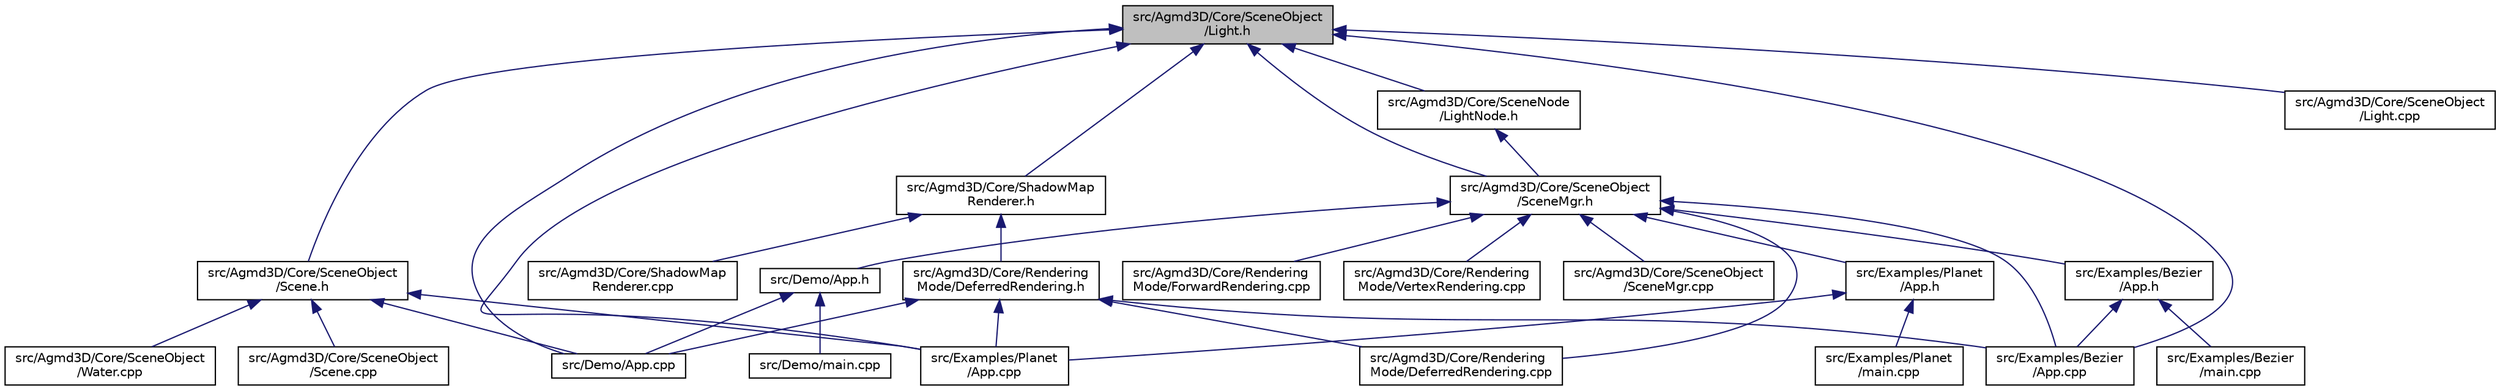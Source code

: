 digraph "src/Agmd3D/Core/SceneObject/Light.h"
{
  edge [fontname="Helvetica",fontsize="10",labelfontname="Helvetica",labelfontsize="10"];
  node [fontname="Helvetica",fontsize="10",shape=record];
  Node1 [label="src/Agmd3D/Core/SceneObject\l/Light.h",height=0.2,width=0.4,color="black", fillcolor="grey75", style="filled" fontcolor="black"];
  Node1 -> Node2 [dir="back",color="midnightblue",fontsize="10",style="solid",fontname="Helvetica"];
  Node2 [label="src/Agmd3D/Core/SceneNode\l/LightNode.h",height=0.2,width=0.4,color="black", fillcolor="white", style="filled",URL="$_light_node_8h.html"];
  Node2 -> Node3 [dir="back",color="midnightblue",fontsize="10",style="solid",fontname="Helvetica"];
  Node3 [label="src/Agmd3D/Core/SceneObject\l/SceneMgr.h",height=0.2,width=0.4,color="black", fillcolor="white", style="filled",URL="$_scene_mgr_8h.html"];
  Node3 -> Node4 [dir="back",color="midnightblue",fontsize="10",style="solid",fontname="Helvetica"];
  Node4 [label="src/Agmd3D/Core/Rendering\lMode/DeferredRendering.cpp",height=0.2,width=0.4,color="black", fillcolor="white", style="filled",URL="$_deferred_rendering_8cpp.html"];
  Node3 -> Node5 [dir="back",color="midnightblue",fontsize="10",style="solid",fontname="Helvetica"];
  Node5 [label="src/Agmd3D/Core/Rendering\lMode/ForwardRendering.cpp",height=0.2,width=0.4,color="black", fillcolor="white", style="filled",URL="$_forward_rendering_8cpp.html"];
  Node3 -> Node6 [dir="back",color="midnightblue",fontsize="10",style="solid",fontname="Helvetica"];
  Node6 [label="src/Agmd3D/Core/Rendering\lMode/VertexRendering.cpp",height=0.2,width=0.4,color="black", fillcolor="white", style="filled",URL="$_vertex_rendering_8cpp.html"];
  Node3 -> Node7 [dir="back",color="midnightblue",fontsize="10",style="solid",fontname="Helvetica"];
  Node7 [label="src/Agmd3D/Core/SceneObject\l/SceneMgr.cpp",height=0.2,width=0.4,color="black", fillcolor="white", style="filled",URL="$_scene_mgr_8cpp.html"];
  Node3 -> Node8 [dir="back",color="midnightblue",fontsize="10",style="solid",fontname="Helvetica"];
  Node8 [label="src/Demo/App.h",height=0.2,width=0.4,color="black", fillcolor="white", style="filled",URL="$_demo_2_app_8h.html"];
  Node8 -> Node9 [dir="back",color="midnightblue",fontsize="10",style="solid",fontname="Helvetica"];
  Node9 [label="src/Demo/App.cpp",height=0.2,width=0.4,color="black", fillcolor="white", style="filled",URL="$_demo_2_app_8cpp.html"];
  Node8 -> Node10 [dir="back",color="midnightblue",fontsize="10",style="solid",fontname="Helvetica"];
  Node10 [label="src/Demo/main.cpp",height=0.2,width=0.4,color="black", fillcolor="white", style="filled",URL="$_demo_2main_8cpp.html"];
  Node3 -> Node11 [dir="back",color="midnightblue",fontsize="10",style="solid",fontname="Helvetica"];
  Node11 [label="src/Examples/Bezier\l/App.h",height=0.2,width=0.4,color="black", fillcolor="white", style="filled",URL="$_examples_2_bezier_2_app_8h.html"];
  Node11 -> Node12 [dir="back",color="midnightblue",fontsize="10",style="solid",fontname="Helvetica"];
  Node12 [label="src/Examples/Bezier\l/App.cpp",height=0.2,width=0.4,color="black", fillcolor="white", style="filled",URL="$_examples_2_bezier_2_app_8cpp.html"];
  Node11 -> Node13 [dir="back",color="midnightblue",fontsize="10",style="solid",fontname="Helvetica"];
  Node13 [label="src/Examples/Bezier\l/main.cpp",height=0.2,width=0.4,color="black", fillcolor="white", style="filled",URL="$_examples_2_bezier_2main_8cpp.html"];
  Node3 -> Node12 [dir="back",color="midnightblue",fontsize="10",style="solid",fontname="Helvetica"];
  Node3 -> Node14 [dir="back",color="midnightblue",fontsize="10",style="solid",fontname="Helvetica"];
  Node14 [label="src/Examples/Planet\l/App.h",height=0.2,width=0.4,color="black", fillcolor="white", style="filled",URL="$_examples_2_planet_2_app_8h.html"];
  Node14 -> Node15 [dir="back",color="midnightblue",fontsize="10",style="solid",fontname="Helvetica"];
  Node15 [label="src/Examples/Planet\l/App.cpp",height=0.2,width=0.4,color="black", fillcolor="white", style="filled",URL="$_examples_2_planet_2_app_8cpp.html"];
  Node14 -> Node16 [dir="back",color="midnightblue",fontsize="10",style="solid",fontname="Helvetica"];
  Node16 [label="src/Examples/Planet\l/main.cpp",height=0.2,width=0.4,color="black", fillcolor="white", style="filled",URL="$_examples_2_planet_2main_8cpp.html"];
  Node1 -> Node17 [dir="back",color="midnightblue",fontsize="10",style="solid",fontname="Helvetica"];
  Node17 [label="src/Agmd3D/Core/SceneObject\l/Light.cpp",height=0.2,width=0.4,color="black", fillcolor="white", style="filled",URL="$_light_8cpp.html"];
  Node1 -> Node18 [dir="back",color="midnightblue",fontsize="10",style="solid",fontname="Helvetica"];
  Node18 [label="src/Agmd3D/Core/SceneObject\l/Scene.h",height=0.2,width=0.4,color="black", fillcolor="white", style="filled",URL="$_scene_8h.html"];
  Node18 -> Node19 [dir="back",color="midnightblue",fontsize="10",style="solid",fontname="Helvetica"];
  Node19 [label="src/Agmd3D/Core/SceneObject\l/Scene.cpp",height=0.2,width=0.4,color="black", fillcolor="white", style="filled",URL="$_scene_8cpp.html"];
  Node18 -> Node20 [dir="back",color="midnightblue",fontsize="10",style="solid",fontname="Helvetica"];
  Node20 [label="src/Agmd3D/Core/SceneObject\l/Water.cpp",height=0.2,width=0.4,color="black", fillcolor="white", style="filled",URL="$_water_8cpp.html"];
  Node18 -> Node9 [dir="back",color="midnightblue",fontsize="10",style="solid",fontname="Helvetica"];
  Node18 -> Node15 [dir="back",color="midnightblue",fontsize="10",style="solid",fontname="Helvetica"];
  Node1 -> Node3 [dir="back",color="midnightblue",fontsize="10",style="solid",fontname="Helvetica"];
  Node1 -> Node21 [dir="back",color="midnightblue",fontsize="10",style="solid",fontname="Helvetica"];
  Node21 [label="src/Agmd3D/Core/ShadowMap\lRenderer.h",height=0.2,width=0.4,color="black", fillcolor="white", style="filled",URL="$_shadow_map_renderer_8h.html"];
  Node21 -> Node22 [dir="back",color="midnightblue",fontsize="10",style="solid",fontname="Helvetica"];
  Node22 [label="src/Agmd3D/Core/Rendering\lMode/DeferredRendering.h",height=0.2,width=0.4,color="black", fillcolor="white", style="filled",URL="$_deferred_rendering_8h.html"];
  Node22 -> Node4 [dir="back",color="midnightblue",fontsize="10",style="solid",fontname="Helvetica"];
  Node22 -> Node9 [dir="back",color="midnightblue",fontsize="10",style="solid",fontname="Helvetica"];
  Node22 -> Node12 [dir="back",color="midnightblue",fontsize="10",style="solid",fontname="Helvetica"];
  Node22 -> Node15 [dir="back",color="midnightblue",fontsize="10",style="solid",fontname="Helvetica"];
  Node21 -> Node23 [dir="back",color="midnightblue",fontsize="10",style="solid",fontname="Helvetica"];
  Node23 [label="src/Agmd3D/Core/ShadowMap\lRenderer.cpp",height=0.2,width=0.4,color="black", fillcolor="white", style="filled",URL="$_shadow_map_renderer_8cpp.html"];
  Node1 -> Node9 [dir="back",color="midnightblue",fontsize="10",style="solid",fontname="Helvetica"];
  Node1 -> Node12 [dir="back",color="midnightblue",fontsize="10",style="solid",fontname="Helvetica"];
  Node1 -> Node15 [dir="back",color="midnightblue",fontsize="10",style="solid",fontname="Helvetica"];
}
